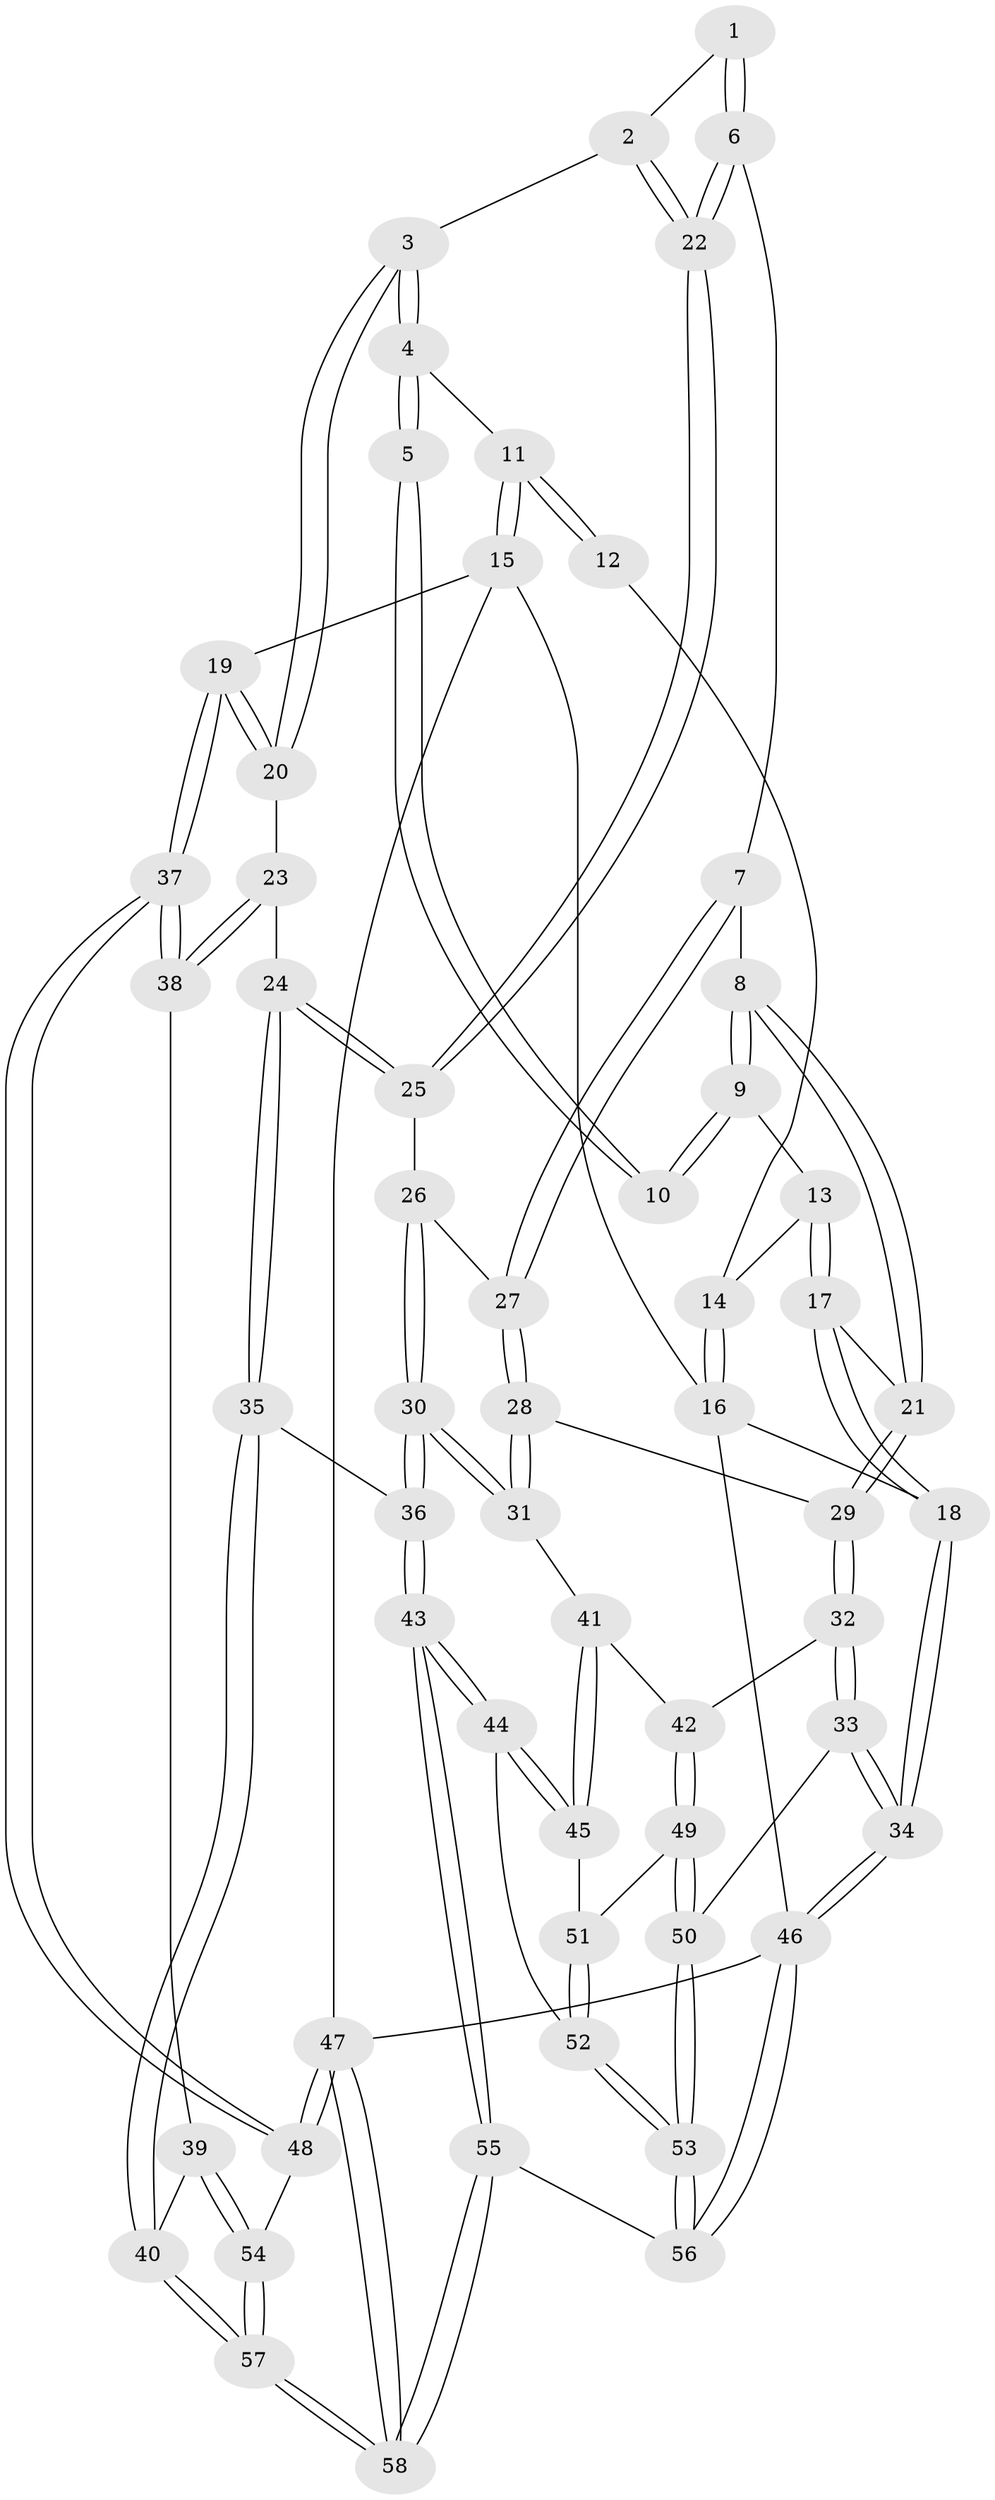 // coarse degree distribution, {4: 0.3333333333333333, 3: 0.3888888888888889, 2: 0.05555555555555555, 5: 0.16666666666666666, 6: 0.05555555555555555}
// Generated by graph-tools (version 1.1) at 2025/38/03/04/25 23:38:31]
// undirected, 58 vertices, 142 edges
graph export_dot {
  node [color=gray90,style=filled];
  1 [pos="+0.47272883036738605+0.21490744486224958"];
  2 [pos="+0.6605174728677873+0.23516707033086784"];
  3 [pos="+0.763332459301503+0.14819290580837616"];
  4 [pos="+0.8645353238650881+0"];
  5 [pos="+0.36609571713984973+0.15437506729273204"];
  6 [pos="+0.48063111703656336+0.34846599456798627"];
  7 [pos="+0.3938945463018348+0.35050297671014663"];
  8 [pos="+0.33396651738394423+0.32273284286481235"];
  9 [pos="+0.3329790394211914+0.19773101071438717"];
  10 [pos="+0.35188188991318836+0.15697956434550073"];
  11 [pos="+0.8649325369561374+0"];
  12 [pos="+0.1232804265230761+0"];
  13 [pos="+0.12326912257303822+0.21278596452311416"];
  14 [pos="+0+0"];
  15 [pos="+1+0"];
  16 [pos="+0+0"];
  17 [pos="+0.11399911759434361+0.37886262695388995"];
  18 [pos="+0+0.459402308331826"];
  19 [pos="+1+0.5252505366575981"];
  20 [pos="+0.8358015180496617+0.4016268444088872"];
  21 [pos="+0.21442971106436695+0.42186670184065583"];
  22 [pos="+0.5694254566771892+0.3677548512129029"];
  23 [pos="+0.7441280167348641+0.5053160418194371"];
  24 [pos="+0.6172440359889535+0.4987291333221648"];
  25 [pos="+0.582458794488594+0.45286847062511004"];
  26 [pos="+0.4573472473096307+0.4979684951032035"];
  27 [pos="+0.42225132413530736+0.48814919930763506"];
  28 [pos="+0.30630057454068577+0.55528221266356"];
  29 [pos="+0.245653886084515+0.5331894202619686"];
  30 [pos="+0.47758726349682123+0.7077119889528359"];
  31 [pos="+0.3828996759862681+0.6439097798250579"];
  32 [pos="+0.15127528433028778+0.6549795718267694"];
  33 [pos="+0+0.6909883419850434"];
  34 [pos="+0+0.6918173258434012"];
  35 [pos="+0.5348005965584478+0.7492230416808364"];
  36 [pos="+0.5176238337217295+0.750840343761748"];
  37 [pos="+1+0.6493153103391417"];
  38 [pos="+0.8009520268903052+0.654284220798973"];
  39 [pos="+0.738357164646434+0.7239247354578227"];
  40 [pos="+0.5735203753468071+0.7654756738205943"];
  41 [pos="+0.2726557846016021+0.7128732144749299"];
  42 [pos="+0.18814081397919227+0.7036483514533873"];
  43 [pos="+0.4669936853777221+0.7982536979641227"];
  44 [pos="+0.42173897889090617+0.7933803905946757"];
  45 [pos="+0.3460447260511933+0.7844380768606982"];
  46 [pos="+0+1"];
  47 [pos="+1+1"];
  48 [pos="+1+0.7701112181354639"];
  49 [pos="+0.20193874156245337+0.7604484238361755"];
  50 [pos="+0.18977480822581225+0.8495844742656222"];
  51 [pos="+0.30868116347844937+0.7938390810284269"];
  52 [pos="+0.243838535186204+0.8673308717314869"];
  53 [pos="+0.20339673233563457+0.9111863504647121"];
  54 [pos="+0.8630504185464107+0.887970982289203"];
  55 [pos="+0.27968709105162354+1"];
  56 [pos="+0.19942507785405214+1"];
  57 [pos="+0.734353584342102+1"];
  58 [pos="+0.7238538175717061+1"];
  1 -- 2;
  1 -- 6;
  1 -- 6;
  2 -- 3;
  2 -- 22;
  2 -- 22;
  3 -- 4;
  3 -- 4;
  3 -- 20;
  3 -- 20;
  4 -- 5;
  4 -- 5;
  4 -- 11;
  5 -- 10;
  5 -- 10;
  6 -- 7;
  6 -- 22;
  6 -- 22;
  7 -- 8;
  7 -- 27;
  7 -- 27;
  8 -- 9;
  8 -- 9;
  8 -- 21;
  8 -- 21;
  9 -- 10;
  9 -- 10;
  9 -- 13;
  11 -- 12;
  11 -- 12;
  11 -- 15;
  11 -- 15;
  12 -- 14;
  13 -- 14;
  13 -- 17;
  13 -- 17;
  14 -- 16;
  14 -- 16;
  15 -- 16;
  15 -- 19;
  15 -- 47;
  16 -- 18;
  16 -- 46;
  17 -- 18;
  17 -- 18;
  17 -- 21;
  18 -- 34;
  18 -- 34;
  19 -- 20;
  19 -- 20;
  19 -- 37;
  19 -- 37;
  20 -- 23;
  21 -- 29;
  21 -- 29;
  22 -- 25;
  22 -- 25;
  23 -- 24;
  23 -- 38;
  23 -- 38;
  24 -- 25;
  24 -- 25;
  24 -- 35;
  24 -- 35;
  25 -- 26;
  26 -- 27;
  26 -- 30;
  26 -- 30;
  27 -- 28;
  27 -- 28;
  28 -- 29;
  28 -- 31;
  28 -- 31;
  29 -- 32;
  29 -- 32;
  30 -- 31;
  30 -- 31;
  30 -- 36;
  30 -- 36;
  31 -- 41;
  32 -- 33;
  32 -- 33;
  32 -- 42;
  33 -- 34;
  33 -- 34;
  33 -- 50;
  34 -- 46;
  34 -- 46;
  35 -- 36;
  35 -- 40;
  35 -- 40;
  36 -- 43;
  36 -- 43;
  37 -- 38;
  37 -- 38;
  37 -- 48;
  37 -- 48;
  38 -- 39;
  39 -- 40;
  39 -- 54;
  39 -- 54;
  40 -- 57;
  40 -- 57;
  41 -- 42;
  41 -- 45;
  41 -- 45;
  42 -- 49;
  42 -- 49;
  43 -- 44;
  43 -- 44;
  43 -- 55;
  43 -- 55;
  44 -- 45;
  44 -- 45;
  44 -- 52;
  45 -- 51;
  46 -- 56;
  46 -- 56;
  46 -- 47;
  47 -- 48;
  47 -- 48;
  47 -- 58;
  47 -- 58;
  48 -- 54;
  49 -- 50;
  49 -- 50;
  49 -- 51;
  50 -- 53;
  50 -- 53;
  51 -- 52;
  51 -- 52;
  52 -- 53;
  52 -- 53;
  53 -- 56;
  53 -- 56;
  54 -- 57;
  54 -- 57;
  55 -- 56;
  55 -- 58;
  55 -- 58;
  57 -- 58;
  57 -- 58;
}
